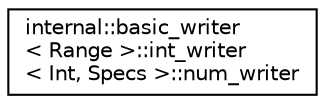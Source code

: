 digraph "Иерархия классов. Графический вид."
{
  edge [fontname="Helvetica",fontsize="10",labelfontname="Helvetica",labelfontsize="10"];
  node [fontname="Helvetica",fontsize="10",shape=record];
  rankdir="LR";
  Node0 [label="internal::basic_writer\l\< Range \>::int_writer\l\< Int, Specs \>::num_writer",height=0.2,width=0.4,color="black", fillcolor="white", style="filled",URL="$structinternal_1_1basic__writer_1_1int__writer_1_1num__writer.html"];
}

